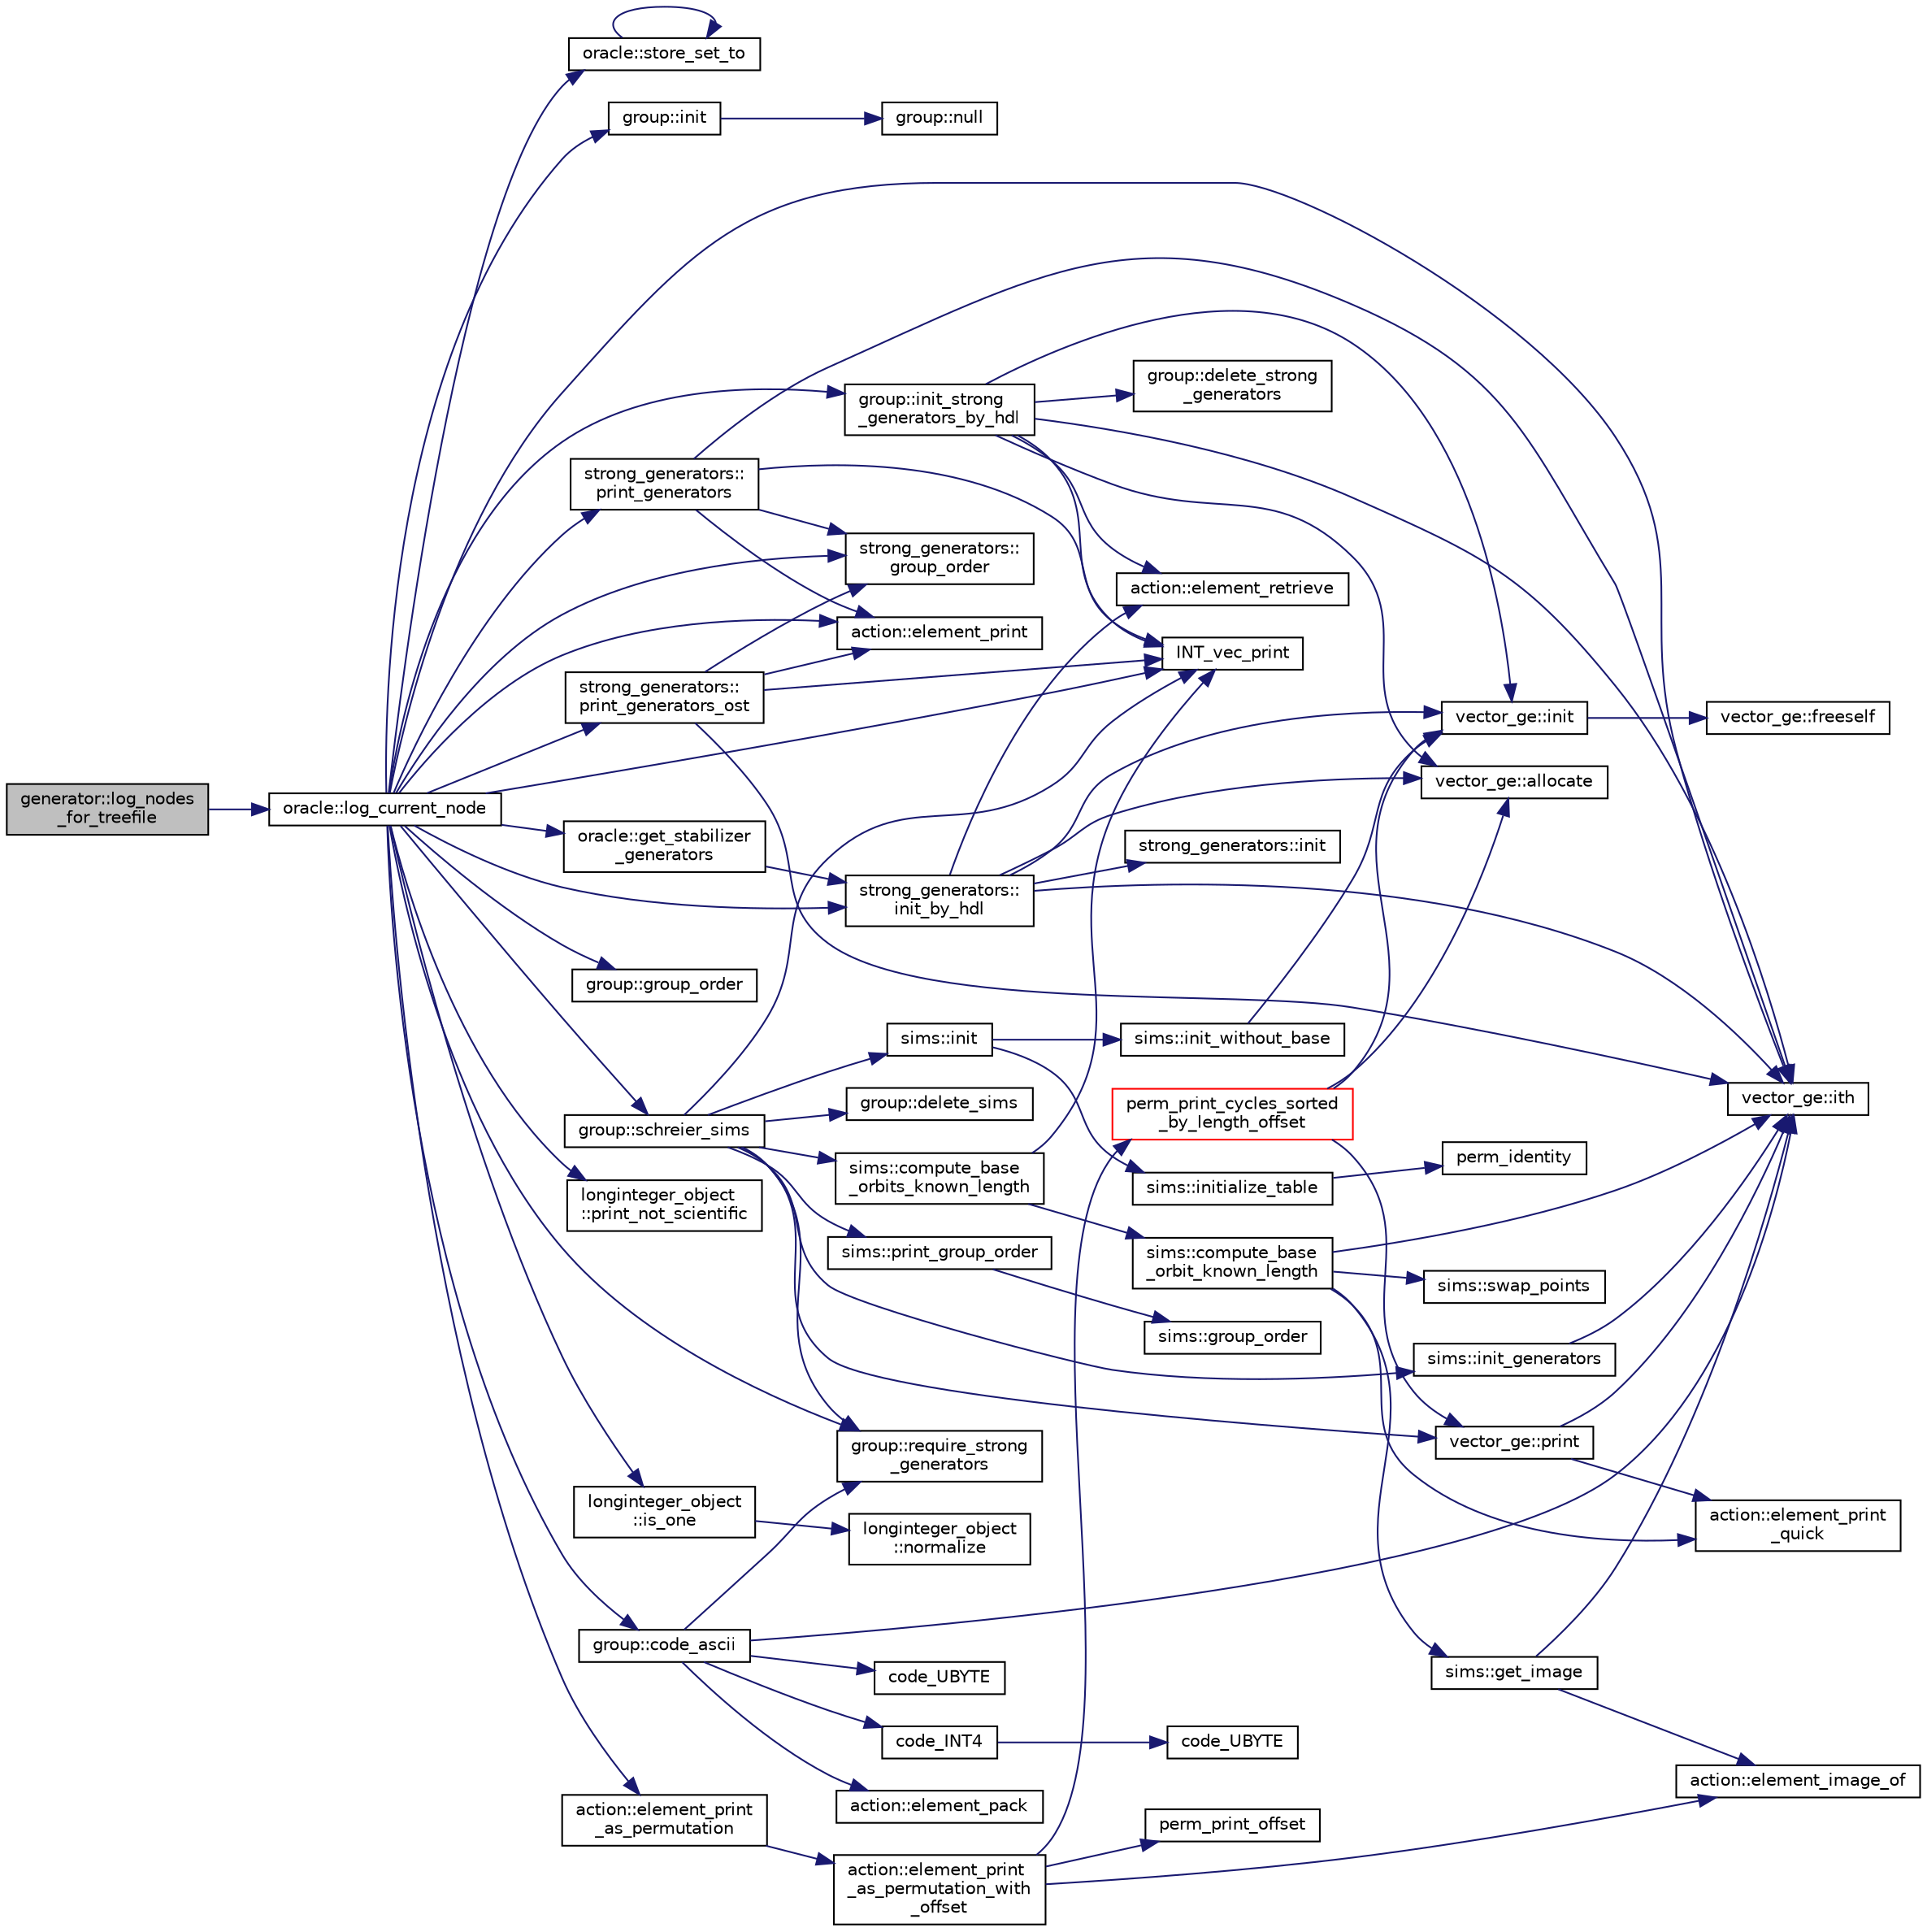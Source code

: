 digraph "generator::log_nodes_for_treefile"
{
  edge [fontname="Helvetica",fontsize="10",labelfontname="Helvetica",labelfontsize="10"];
  node [fontname="Helvetica",fontsize="10",shape=record];
  rankdir="LR";
  Node12112 [label="generator::log_nodes\l_for_treefile",height=0.2,width=0.4,color="black", fillcolor="grey75", style="filled", fontcolor="black"];
  Node12112 -> Node12113 [color="midnightblue",fontsize="10",style="solid",fontname="Helvetica"];
  Node12113 [label="oracle::log_current_node",height=0.2,width=0.4,color="black", fillcolor="white", style="filled",URL="$d7/da7/classoracle.html#a51f9cd387e52812e9a67f4d9cfcca603"];
  Node12113 -> Node12114 [color="midnightblue",fontsize="10",style="solid",fontname="Helvetica"];
  Node12114 [label="oracle::store_set_to",height=0.2,width=0.4,color="black", fillcolor="white", style="filled",URL="$d7/da7/classoracle.html#a4489d03d342f31d1e64632ce4d0e700d"];
  Node12114 -> Node12114 [color="midnightblue",fontsize="10",style="solid",fontname="Helvetica"];
  Node12113 -> Node12115 [color="midnightblue",fontsize="10",style="solid",fontname="Helvetica"];
  Node12115 [label="group::init",height=0.2,width=0.4,color="black", fillcolor="white", style="filled",URL="$d1/db7/classgroup.html#a9f5de0500658e265332c7f62c0d3962d"];
  Node12115 -> Node12116 [color="midnightblue",fontsize="10",style="solid",fontname="Helvetica"];
  Node12116 [label="group::null",height=0.2,width=0.4,color="black", fillcolor="white", style="filled",URL="$d1/db7/classgroup.html#a25f33ef4c9370d6cefa29b0c49f64a18"];
  Node12113 -> Node12117 [color="midnightblue",fontsize="10",style="solid",fontname="Helvetica"];
  Node12117 [label="group::init_strong\l_generators_by_hdl",height=0.2,width=0.4,color="black", fillcolor="white", style="filled",URL="$d1/db7/classgroup.html#a65100d600cfb0955dae3582a2d6a2532"];
  Node12117 -> Node12118 [color="midnightblue",fontsize="10",style="solid",fontname="Helvetica"];
  Node12118 [label="INT_vec_print",height=0.2,width=0.4,color="black", fillcolor="white", style="filled",URL="$df/dbf/sajeeb_8_c.html#a79a5901af0b47dd0d694109543c027fe"];
  Node12117 -> Node12119 [color="midnightblue",fontsize="10",style="solid",fontname="Helvetica"];
  Node12119 [label="group::delete_strong\l_generators",height=0.2,width=0.4,color="black", fillcolor="white", style="filled",URL="$d1/db7/classgroup.html#a36c96bdf4428fdf236dfabab0f82b898"];
  Node12117 -> Node12120 [color="midnightblue",fontsize="10",style="solid",fontname="Helvetica"];
  Node12120 [label="vector_ge::init",height=0.2,width=0.4,color="black", fillcolor="white", style="filled",URL="$d4/d6e/classvector__ge.html#afe1d6befd1f1501e6be34afbaa9d30a8"];
  Node12120 -> Node12121 [color="midnightblue",fontsize="10",style="solid",fontname="Helvetica"];
  Node12121 [label="vector_ge::freeself",height=0.2,width=0.4,color="black", fillcolor="white", style="filled",URL="$d4/d6e/classvector__ge.html#aa002e4b715cc73a9b8b367d29700b452"];
  Node12117 -> Node12122 [color="midnightblue",fontsize="10",style="solid",fontname="Helvetica"];
  Node12122 [label="vector_ge::allocate",height=0.2,width=0.4,color="black", fillcolor="white", style="filled",URL="$d4/d6e/classvector__ge.html#a35b062a9201b30f0a87bf87702d243ae"];
  Node12117 -> Node12123 [color="midnightblue",fontsize="10",style="solid",fontname="Helvetica"];
  Node12123 [label="action::element_retrieve",height=0.2,width=0.4,color="black", fillcolor="white", style="filled",URL="$d2/d86/classaction.html#ad28f6f8810ffbad64c1490f78e51e2b1"];
  Node12117 -> Node12124 [color="midnightblue",fontsize="10",style="solid",fontname="Helvetica"];
  Node12124 [label="vector_ge::ith",height=0.2,width=0.4,color="black", fillcolor="white", style="filled",URL="$d4/d6e/classvector__ge.html#a1ff002e8b746a9beb119d57dcd4a15ff"];
  Node12113 -> Node12125 [color="midnightblue",fontsize="10",style="solid",fontname="Helvetica"];
  Node12125 [label="strong_generators::\linit_by_hdl",height=0.2,width=0.4,color="black", fillcolor="white", style="filled",URL="$dc/d09/classstrong__generators.html#abe6e1f35365f6d69d230bf0869c32596"];
  Node12125 -> Node12126 [color="midnightblue",fontsize="10",style="solid",fontname="Helvetica"];
  Node12126 [label="strong_generators::init",height=0.2,width=0.4,color="black", fillcolor="white", style="filled",URL="$dc/d09/classstrong__generators.html#ab7d37035d3b2ea516c4e989715f91ad5"];
  Node12125 -> Node12120 [color="midnightblue",fontsize="10",style="solid",fontname="Helvetica"];
  Node12125 -> Node12122 [color="midnightblue",fontsize="10",style="solid",fontname="Helvetica"];
  Node12125 -> Node12123 [color="midnightblue",fontsize="10",style="solid",fontname="Helvetica"];
  Node12125 -> Node12124 [color="midnightblue",fontsize="10",style="solid",fontname="Helvetica"];
  Node12113 -> Node12127 [color="midnightblue",fontsize="10",style="solid",fontname="Helvetica"];
  Node12127 [label="strong_generators::\lprint_generators",height=0.2,width=0.4,color="black", fillcolor="white", style="filled",URL="$dc/d09/classstrong__generators.html#adccd259b435afd96d89cd664daa6c897"];
  Node12127 -> Node12128 [color="midnightblue",fontsize="10",style="solid",fontname="Helvetica"];
  Node12128 [label="strong_generators::\lgroup_order",height=0.2,width=0.4,color="black", fillcolor="white", style="filled",URL="$dc/d09/classstrong__generators.html#a91f453c2bfd6502b96f4b4eed16beb20"];
  Node12127 -> Node12118 [color="midnightblue",fontsize="10",style="solid",fontname="Helvetica"];
  Node12127 -> Node12129 [color="midnightblue",fontsize="10",style="solid",fontname="Helvetica"];
  Node12129 [label="action::element_print",height=0.2,width=0.4,color="black", fillcolor="white", style="filled",URL="$d2/d86/classaction.html#ae38c3ef3c1125213733d63c6fc3c40cd"];
  Node12127 -> Node12124 [color="midnightblue",fontsize="10",style="solid",fontname="Helvetica"];
  Node12113 -> Node12118 [color="midnightblue",fontsize="10",style="solid",fontname="Helvetica"];
  Node12113 -> Node12130 [color="midnightblue",fontsize="10",style="solid",fontname="Helvetica"];
  Node12130 [label="group::schreier_sims",height=0.2,width=0.4,color="black", fillcolor="white", style="filled",URL="$d1/db7/classgroup.html#a224ed784f302897ca0c0e578446afa08"];
  Node12130 -> Node12131 [color="midnightblue",fontsize="10",style="solid",fontname="Helvetica"];
  Node12131 [label="group::require_strong\l_generators",height=0.2,width=0.4,color="black", fillcolor="white", style="filled",URL="$d1/db7/classgroup.html#adfc3de74ab859ba6dba668b50efaf392"];
  Node12130 -> Node12132 [color="midnightblue",fontsize="10",style="solid",fontname="Helvetica"];
  Node12132 [label="group::delete_sims",height=0.2,width=0.4,color="black", fillcolor="white", style="filled",URL="$d1/db7/classgroup.html#accebe64da3d51160a974fad069a90eac"];
  Node12130 -> Node12133 [color="midnightblue",fontsize="10",style="solid",fontname="Helvetica"];
  Node12133 [label="sims::init",height=0.2,width=0.4,color="black", fillcolor="white", style="filled",URL="$d9/df3/classsims.html#a02eb61ed14f75cfe4dc0770142c1bff0"];
  Node12133 -> Node12134 [color="midnightblue",fontsize="10",style="solid",fontname="Helvetica"];
  Node12134 [label="sims::init_without_base",height=0.2,width=0.4,color="black", fillcolor="white", style="filled",URL="$d9/df3/classsims.html#a1010f2dc330b7c5ae10128c0b7dcbefd"];
  Node12134 -> Node12120 [color="midnightblue",fontsize="10",style="solid",fontname="Helvetica"];
  Node12133 -> Node12135 [color="midnightblue",fontsize="10",style="solid",fontname="Helvetica"];
  Node12135 [label="sims::initialize_table",height=0.2,width=0.4,color="black", fillcolor="white", style="filled",URL="$d9/df3/classsims.html#abe36dd0812bde20447f5aaa8384596a7"];
  Node12135 -> Node12136 [color="midnightblue",fontsize="10",style="solid",fontname="Helvetica"];
  Node12136 [label="perm_identity",height=0.2,width=0.4,color="black", fillcolor="white", style="filled",URL="$d2/d7c/combinatorics_8_c.html#aebc54d3f9c31f253ae53e3eb3b386208"];
  Node12130 -> Node12137 [color="midnightblue",fontsize="10",style="solid",fontname="Helvetica"];
  Node12137 [label="vector_ge::print",height=0.2,width=0.4,color="black", fillcolor="white", style="filled",URL="$d4/d6e/classvector__ge.html#a0d260cce035c20b32d7989c50670aa8a"];
  Node12137 -> Node12138 [color="midnightblue",fontsize="10",style="solid",fontname="Helvetica"];
  Node12138 [label="action::element_print\l_quick",height=0.2,width=0.4,color="black", fillcolor="white", style="filled",URL="$d2/d86/classaction.html#a4844680cf6750396f76494a28655265b"];
  Node12137 -> Node12124 [color="midnightblue",fontsize="10",style="solid",fontname="Helvetica"];
  Node12130 -> Node12139 [color="midnightblue",fontsize="10",style="solid",fontname="Helvetica"];
  Node12139 [label="sims::init_generators",height=0.2,width=0.4,color="black", fillcolor="white", style="filled",URL="$d9/df3/classsims.html#aa2a7908389727bdfa05d034e8d53a818"];
  Node12139 -> Node12124 [color="midnightblue",fontsize="10",style="solid",fontname="Helvetica"];
  Node12130 -> Node12118 [color="midnightblue",fontsize="10",style="solid",fontname="Helvetica"];
  Node12130 -> Node12140 [color="midnightblue",fontsize="10",style="solid",fontname="Helvetica"];
  Node12140 [label="sims::compute_base\l_orbits_known_length",height=0.2,width=0.4,color="black", fillcolor="white", style="filled",URL="$d9/df3/classsims.html#a7f6b55695e29ce46f965ac4c87c31a06"];
  Node12140 -> Node12118 [color="midnightblue",fontsize="10",style="solid",fontname="Helvetica"];
  Node12140 -> Node12141 [color="midnightblue",fontsize="10",style="solid",fontname="Helvetica"];
  Node12141 [label="sims::compute_base\l_orbit_known_length",height=0.2,width=0.4,color="black", fillcolor="white", style="filled",URL="$d9/df3/classsims.html#af93aba6d77ea121ff5e1dec9fefa0002"];
  Node12141 -> Node12138 [color="midnightblue",fontsize="10",style="solid",fontname="Helvetica"];
  Node12141 -> Node12124 [color="midnightblue",fontsize="10",style="solid",fontname="Helvetica"];
  Node12141 -> Node12142 [color="midnightblue",fontsize="10",style="solid",fontname="Helvetica"];
  Node12142 [label="sims::swap_points",height=0.2,width=0.4,color="black", fillcolor="white", style="filled",URL="$d9/df3/classsims.html#a3443b4bbfb5573864c29b627562819d2"];
  Node12141 -> Node12143 [color="midnightblue",fontsize="10",style="solid",fontname="Helvetica"];
  Node12143 [label="sims::get_image",height=0.2,width=0.4,color="black", fillcolor="white", style="filled",URL="$d9/df3/classsims.html#ae649dbf5a9440550c1ca4e402c4b4b16"];
  Node12143 -> Node12144 [color="midnightblue",fontsize="10",style="solid",fontname="Helvetica"];
  Node12144 [label="action::element_image_of",height=0.2,width=0.4,color="black", fillcolor="white", style="filled",URL="$d2/d86/classaction.html#ae09559d4537a048fc860f8a74a31393d"];
  Node12143 -> Node12124 [color="midnightblue",fontsize="10",style="solid",fontname="Helvetica"];
  Node12130 -> Node12145 [color="midnightblue",fontsize="10",style="solid",fontname="Helvetica"];
  Node12145 [label="sims::print_group_order",height=0.2,width=0.4,color="black", fillcolor="white", style="filled",URL="$d9/df3/classsims.html#a2fc3bfc40a993e0a6902374465304c0c"];
  Node12145 -> Node12146 [color="midnightblue",fontsize="10",style="solid",fontname="Helvetica"];
  Node12146 [label="sims::group_order",height=0.2,width=0.4,color="black", fillcolor="white", style="filled",URL="$d9/df3/classsims.html#aa442445175656570fa35febbe790efad"];
  Node12113 -> Node12147 [color="midnightblue",fontsize="10",style="solid",fontname="Helvetica"];
  Node12147 [label="group::group_order",height=0.2,width=0.4,color="black", fillcolor="white", style="filled",URL="$d1/db7/classgroup.html#a2d70bcf6a1495e7fb8e16ba7dfadb725"];
  Node12113 -> Node12148 [color="midnightblue",fontsize="10",style="solid",fontname="Helvetica"];
  Node12148 [label="longinteger_object\l::is_one",height=0.2,width=0.4,color="black", fillcolor="white", style="filled",URL="$dd/d7e/classlonginteger__object.html#adeab597c8bb66f36eb085f046d1df656"];
  Node12148 -> Node12149 [color="midnightblue",fontsize="10",style="solid",fontname="Helvetica"];
  Node12149 [label="longinteger_object\l::normalize",height=0.2,width=0.4,color="black", fillcolor="white", style="filled",URL="$dd/d7e/classlonginteger__object.html#ae27040d862a5624e98fc9582daa889ee"];
  Node12113 -> Node12150 [color="midnightblue",fontsize="10",style="solid",fontname="Helvetica"];
  Node12150 [label="longinteger_object\l::print_not_scientific",height=0.2,width=0.4,color="black", fillcolor="white", style="filled",URL="$dd/d7e/classlonginteger__object.html#ab80ea5c103cf97de662da3f1c79b2dd4"];
  Node12113 -> Node12151 [color="midnightblue",fontsize="10",style="solid",fontname="Helvetica"];
  Node12151 [label="group::code_ascii",height=0.2,width=0.4,color="black", fillcolor="white", style="filled",URL="$d1/db7/classgroup.html#abb93ebcd087d3f1146f32c2b5203f913"];
  Node12151 -> Node12131 [color="midnightblue",fontsize="10",style="solid",fontname="Helvetica"];
  Node12151 -> Node12152 [color="midnightblue",fontsize="10",style="solid",fontname="Helvetica"];
  Node12152 [label="code_INT4",height=0.2,width=0.4,color="black", fillcolor="white", style="filled",URL="$d5/db4/io__and__os_8h.html#a77bf7a59ce7634a3328237f863fd1251"];
  Node12152 -> Node12153 [color="midnightblue",fontsize="10",style="solid",fontname="Helvetica"];
  Node12153 [label="code_UBYTE",height=0.2,width=0.4,color="black", fillcolor="white", style="filled",URL="$d4/d74/util_8_c.html#ab19ac74b5d294f8f631cf9280c38dfd6"];
  Node12151 -> Node12154 [color="midnightblue",fontsize="10",style="solid",fontname="Helvetica"];
  Node12154 [label="action::element_pack",height=0.2,width=0.4,color="black", fillcolor="white", style="filled",URL="$d2/d86/classaction.html#a48a10a87c09b4b37c36eac1180884140"];
  Node12151 -> Node12124 [color="midnightblue",fontsize="10",style="solid",fontname="Helvetica"];
  Node12151 -> Node12155 [color="midnightblue",fontsize="10",style="solid",fontname="Helvetica"];
  Node12155 [label="code_UBYTE",height=0.2,width=0.4,color="black", fillcolor="white", style="filled",URL="$d5/db4/io__and__os_8h.html#ab19ac74b5d294f8f631cf9280c38dfd6"];
  Node12113 -> Node12156 [color="midnightblue",fontsize="10",style="solid",fontname="Helvetica"];
  Node12156 [label="oracle::get_stabilizer\l_generators",height=0.2,width=0.4,color="black", fillcolor="white", style="filled",URL="$d7/da7/classoracle.html#a55d6b99a05f74278f7cb0e9d9761da24"];
  Node12156 -> Node12125 [color="midnightblue",fontsize="10",style="solid",fontname="Helvetica"];
  Node12113 -> Node12128 [color="midnightblue",fontsize="10",style="solid",fontname="Helvetica"];
  Node12113 -> Node12157 [color="midnightblue",fontsize="10",style="solid",fontname="Helvetica"];
  Node12157 [label="strong_generators::\lprint_generators_ost",height=0.2,width=0.4,color="black", fillcolor="white", style="filled",URL="$dc/d09/classstrong__generators.html#a7d93ea4f786018272e813207f3c124b4"];
  Node12157 -> Node12128 [color="midnightblue",fontsize="10",style="solid",fontname="Helvetica"];
  Node12157 -> Node12118 [color="midnightblue",fontsize="10",style="solid",fontname="Helvetica"];
  Node12157 -> Node12129 [color="midnightblue",fontsize="10",style="solid",fontname="Helvetica"];
  Node12157 -> Node12124 [color="midnightblue",fontsize="10",style="solid",fontname="Helvetica"];
  Node12113 -> Node12131 [color="midnightblue",fontsize="10",style="solid",fontname="Helvetica"];
  Node12113 -> Node12129 [color="midnightblue",fontsize="10",style="solid",fontname="Helvetica"];
  Node12113 -> Node12124 [color="midnightblue",fontsize="10",style="solid",fontname="Helvetica"];
  Node12113 -> Node12158 [color="midnightblue",fontsize="10",style="solid",fontname="Helvetica"];
  Node12158 [label="action::element_print\l_as_permutation",height=0.2,width=0.4,color="black", fillcolor="white", style="filled",URL="$d2/d86/classaction.html#a2975618a8203187b688a67c947150bb8"];
  Node12158 -> Node12159 [color="midnightblue",fontsize="10",style="solid",fontname="Helvetica"];
  Node12159 [label="action::element_print\l_as_permutation_with\l_offset",height=0.2,width=0.4,color="black", fillcolor="white", style="filled",URL="$d2/d86/classaction.html#addd61d869434abaad431124a6d858396"];
  Node12159 -> Node12144 [color="midnightblue",fontsize="10",style="solid",fontname="Helvetica"];
  Node12159 -> Node12160 [color="midnightblue",fontsize="10",style="solid",fontname="Helvetica"];
  Node12160 [label="perm_print_offset",height=0.2,width=0.4,color="black", fillcolor="white", style="filled",URL="$d2/d7c/combinatorics_8_c.html#ab87deef2ba9e4d2ce386a19eeaffecf3"];
  Node12159 -> Node12161 [color="midnightblue",fontsize="10",style="solid",fontname="Helvetica"];
  Node12161 [label="perm_print_cycles_sorted\l_by_length_offset",height=0.2,width=0.4,color="red", fillcolor="white", style="filled",URL="$d5/d90/action__global_8_c.html#a9d1f2e34879c04dbc45d08984a8066e3"];
  Node12161 -> Node12120 [color="midnightblue",fontsize="10",style="solid",fontname="Helvetica"];
  Node12161 -> Node12122 [color="midnightblue",fontsize="10",style="solid",fontname="Helvetica"];
  Node12161 -> Node12137 [color="midnightblue",fontsize="10",style="solid",fontname="Helvetica"];
}
